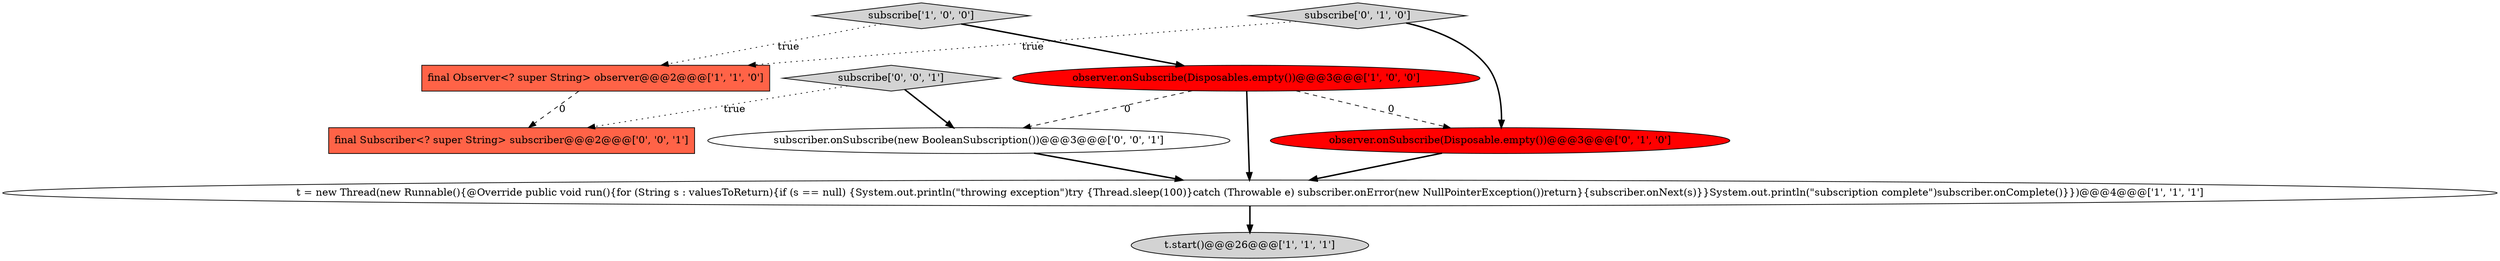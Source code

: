 digraph {
1 [style = filled, label = "subscribe['1', '0', '0']", fillcolor = lightgray, shape = diamond image = "AAA0AAABBB1BBB"];
2 [style = filled, label = "t.start()@@@26@@@['1', '1', '1']", fillcolor = lightgray, shape = ellipse image = "AAA0AAABBB1BBB"];
9 [style = filled, label = "subscribe['0', '0', '1']", fillcolor = lightgray, shape = diamond image = "AAA0AAABBB3BBB"];
3 [style = filled, label = "final Observer<? super String> observer@@@2@@@['1', '1', '0']", fillcolor = tomato, shape = box image = "AAA0AAABBB1BBB"];
5 [style = filled, label = "observer.onSubscribe(Disposable.empty())@@@3@@@['0', '1', '0']", fillcolor = red, shape = ellipse image = "AAA1AAABBB2BBB"];
4 [style = filled, label = "t = new Thread(new Runnable(){@Override public void run(){for (String s : valuesToReturn){if (s == null) {System.out.println(\"throwing exception\")try {Thread.sleep(100)}catch (Throwable e) subscriber.onError(new NullPointerException())return}{subscriber.onNext(s)}}System.out.println(\"subscription complete\")subscriber.onComplete()}})@@@4@@@['1', '1', '1']", fillcolor = white, shape = ellipse image = "AAA0AAABBB1BBB"];
8 [style = filled, label = "final Subscriber<? super String> subscriber@@@2@@@['0', '0', '1']", fillcolor = tomato, shape = box image = "AAA0AAABBB3BBB"];
0 [style = filled, label = "observer.onSubscribe(Disposables.empty())@@@3@@@['1', '0', '0']", fillcolor = red, shape = ellipse image = "AAA1AAABBB1BBB"];
7 [style = filled, label = "subscriber.onSubscribe(new BooleanSubscription())@@@3@@@['0', '0', '1']", fillcolor = white, shape = ellipse image = "AAA0AAABBB3BBB"];
6 [style = filled, label = "subscribe['0', '1', '0']", fillcolor = lightgray, shape = diamond image = "AAA0AAABBB2BBB"];
3->8 [style = dashed, label="0"];
6->5 [style = bold, label=""];
4->2 [style = bold, label=""];
1->0 [style = bold, label=""];
7->4 [style = bold, label=""];
6->3 [style = dotted, label="true"];
9->8 [style = dotted, label="true"];
9->7 [style = bold, label=""];
0->5 [style = dashed, label="0"];
0->4 [style = bold, label=""];
0->7 [style = dashed, label="0"];
5->4 [style = bold, label=""];
1->3 [style = dotted, label="true"];
}
